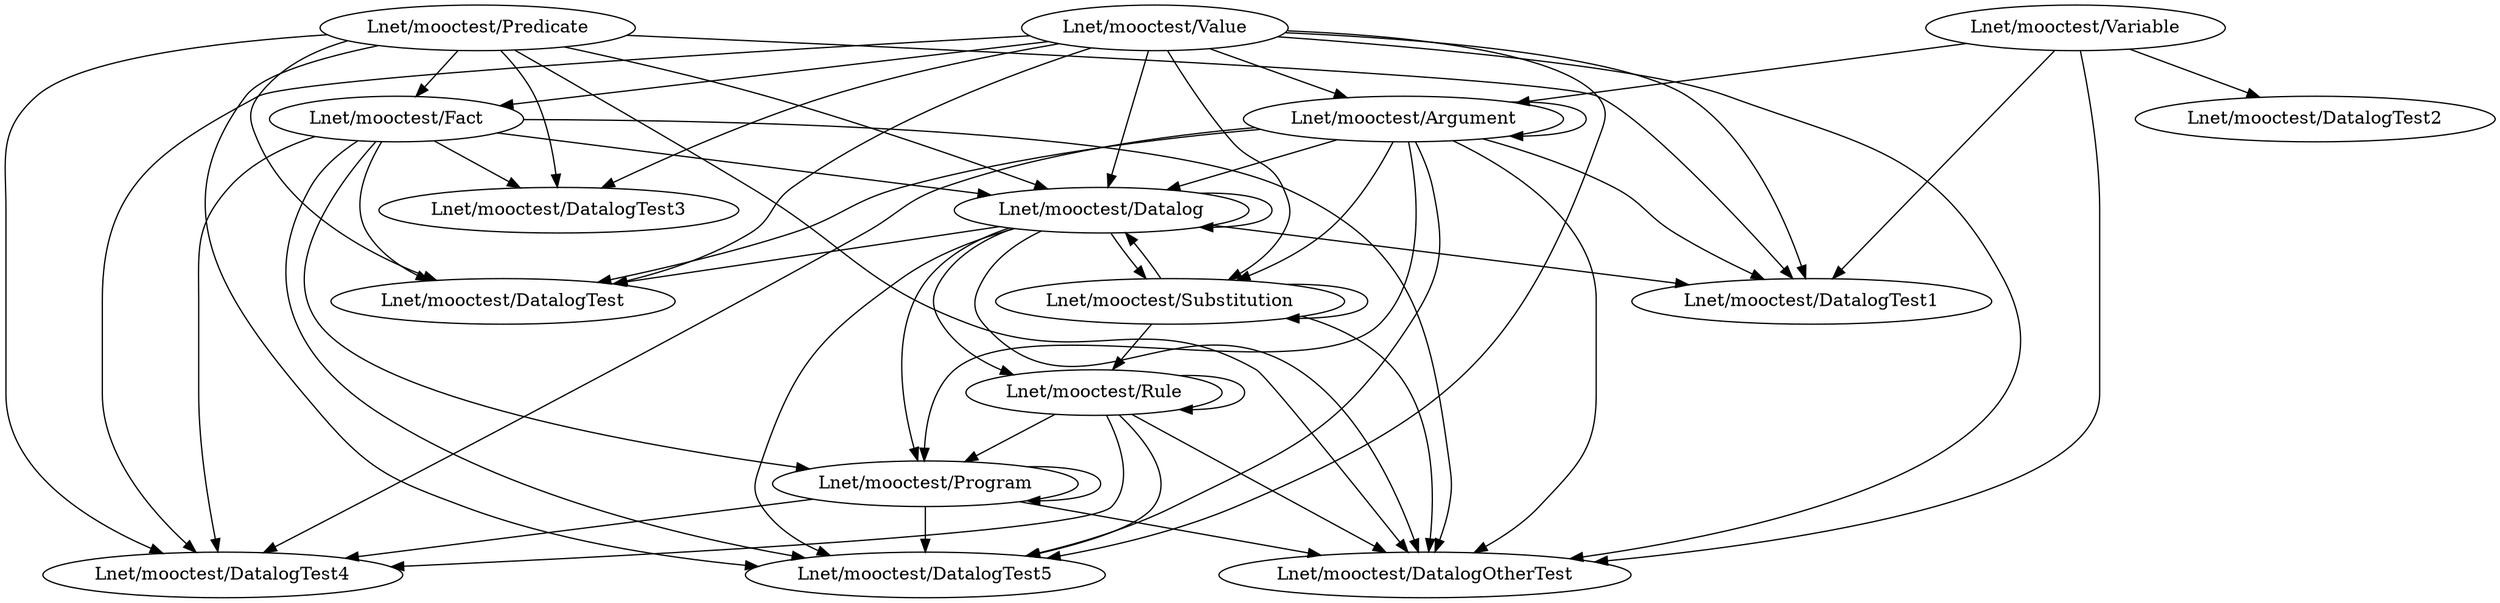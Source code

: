 digraph class {
    "Lnet/mooctest/Argument" -> "Lnet/mooctest/DatalogTest1";
    "Lnet/mooctest/Fact" -> "Lnet/mooctest/Datalog";
    "Lnet/mooctest/Fact" -> "Lnet/mooctest/Program";
    "Lnet/mooctest/Predicate" -> "Lnet/mooctest/Datalog";
    "Lnet/mooctest/Predicate" -> "Lnet/mooctest/DatalogOtherTest";
    "Lnet/mooctest/Predicate" -> "Lnet/mooctest/Fact";
    "Lnet/mooctest/Program" -> "Lnet/mooctest/DatalogTest4";
    "Lnet/mooctest/Program" -> "Lnet/mooctest/DatalogOtherTest";
    "Lnet/mooctest/Program" -> "Lnet/mooctest/DatalogTest5";
    "Lnet/mooctest/Program" -> "Lnet/mooctest/Program";
    "Lnet/mooctest/Predicate" -> "Lnet/mooctest/DatalogTest3";
    "Lnet/mooctest/Predicate" -> "Lnet/mooctest/DatalogTest1";
    "Lnet/mooctest/Predicate" -> "Lnet/mooctest/DatalogTest";
    "Lnet/mooctest/Predicate" -> "Lnet/mooctest/DatalogTest5";
    "Lnet/mooctest/Predicate" -> "Lnet/mooctest/DatalogTest4";
    "Lnet/mooctest/Argument" -> "Lnet/mooctest/Datalog";
    "Lnet/mooctest/Argument" -> "Lnet/mooctest/DatalogTest";
    "Lnet/mooctest/Argument" -> "Lnet/mooctest/DatalogTest4";
    "Lnet/mooctest/Argument" -> "Lnet/mooctest/DatalogOtherTest";
    "Lnet/mooctest/Argument" -> "Lnet/mooctest/DatalogTest5";
    "Lnet/mooctest/Variable" -> "Lnet/mooctest/DatalogTest2";
    "Lnet/mooctest/Variable" -> "Lnet/mooctest/DatalogOtherTest";
    "Lnet/mooctest/Value" -> "Lnet/mooctest/DatalogTest3";
    "Lnet/mooctest/Value" -> "Lnet/mooctest/DatalogTest1";
    "Lnet/mooctest/Value" -> "Lnet/mooctest/DatalogTest4";
    "Lnet/mooctest/Value" -> "Lnet/mooctest/DatalogOtherTest";
    "Lnet/mooctest/Value" -> "Lnet/mooctest/DatalogTest5";
    "Lnet/mooctest/Value" -> "Lnet/mooctest/DatalogTest";
    "Lnet/mooctest/Datalog" -> "Lnet/mooctest/Rule";
    "Lnet/mooctest/Datalog" -> "Lnet/mooctest/Datalog";
    "Lnet/mooctest/Rule" -> "Lnet/mooctest/Program";
    "Lnet/mooctest/Datalog" -> "Lnet/mooctest/DatalogTest";
    "Lnet/mooctest/Variable" -> "Lnet/mooctest/DatalogTest1";
    "Lnet/mooctest/Value" -> "Lnet/mooctest/Datalog";
    "Lnet/mooctest/Value" -> "Lnet/mooctest/Substitution";
    "Lnet/mooctest/Substitution" -> "Lnet/mooctest/Datalog";
    "Lnet/mooctest/Substitution" -> "Lnet/mooctest/DatalogOtherTest";
    "Lnet/mooctest/Substitution" -> "Lnet/mooctest/Substitution";
    "Lnet/mooctest/Fact" -> "Lnet/mooctest/DatalogTest3";
    "Lnet/mooctest/Fact" -> "Lnet/mooctest/DatalogTest";
    "Lnet/mooctest/Fact" -> "Lnet/mooctest/DatalogTest4";
    "Lnet/mooctest/Fact" -> "Lnet/mooctest/DatalogTest5";
    "Lnet/mooctest/Fact" -> "Lnet/mooctest/DatalogOtherTest";
    "Lnet/mooctest/Argument" -> "Lnet/mooctest/Substitution";
    "Lnet/mooctest/Datalog" -> "Lnet/mooctest/DatalogTest1";
    "Lnet/mooctest/Datalog" -> "Lnet/mooctest/Substitution";
    "Lnet/mooctest/Datalog" -> "Lnet/mooctest/DatalogOtherTest";
    "Lnet/mooctest/Datalog" -> "Lnet/mooctest/DatalogTest5";
    "Lnet/mooctest/Datalog" -> "Lnet/mooctest/Program";
    "Lnet/mooctest/Rule" -> "Lnet/mooctest/DatalogOtherTest";
    "Lnet/mooctest/Substitution" -> "Lnet/mooctest/Rule";
    "Lnet/mooctest/Argument" -> "Lnet/mooctest/Program";
    "Lnet/mooctest/Rule" -> "Lnet/mooctest/Rule";
    "Lnet/mooctest/Value" -> "Lnet/mooctest/Argument";
    "Lnet/mooctest/Value" -> "Lnet/mooctest/Fact";
    "Lnet/mooctest/Variable" -> "Lnet/mooctest/Argument";
    "Lnet/mooctest/Argument" -> "Lnet/mooctest/Argument";
    "Lnet/mooctest/Rule" -> "Lnet/mooctest/DatalogTest4";
    "Lnet/mooctest/Rule" -> "Lnet/mooctest/DatalogTest5";
}
